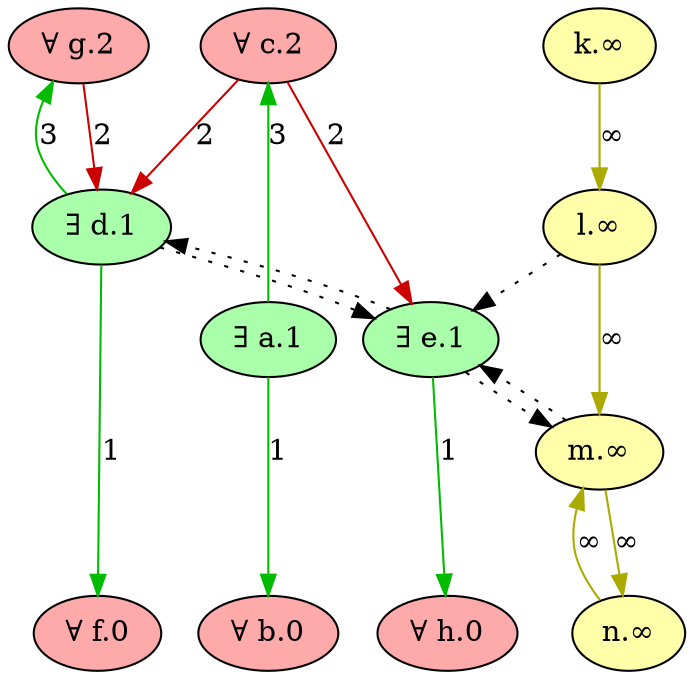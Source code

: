 digraph {
    // Node defaults can be set here if needed
    "b" [style="filled", fillcolor="#FFAAAA", label="∀ b.0"]
    "f" [style="filled", fillcolor="#FFAAAA", label="∀ f.0"]
    "h" [style="filled", fillcolor="#FFAAAA", label="∀ h.0"]
    "e" [style="filled", fillcolor="#AAFFAA", label="∃ e.1"]
    "d" [style="filled", fillcolor="#AAFFAA", label="∃ d.1"]
    "a" [style="filled", fillcolor="#AAFFAA", label="∃ a.1"]
    "c" [style="filled", fillcolor="#FFAAAA", label="∀ c.2"]
    "g" [style="filled", fillcolor="#FFAAAA", label="∀ g.2"]
    "k" [style="filled", fillcolor="#FFFFAA", label="k.∞"]
    "l" [style="filled", fillcolor="#FFFFAA", label="l.∞"]
    "m" [style="filled", fillcolor="#FFFFAA", label="m.∞"]
    "n" [style="filled", fillcolor="#FFFFAA", label="n.∞"]
    "a" -> "b" [color="#00BB00" style="solid" dir="forward" label="1" ]
    "a" -> "c" [color="#00BB00" style="solid" dir="forward" label="3" ]
    "k" -> "l" [color="#AAAA00" style="solid" dir="forward" label="∞" ]
    "c" -> "d" [color="#CC0000" style="solid" dir="forward" label="2" ]
    "c" -> "e" [color="#CC0000" style="solid" dir="forward" label="2" ]
    "l" -> "e" [color="black" style="dotted" dir="forward" label="" constraint=false]
    "l" -> "m" [color="#AAAA00" style="solid" dir="forward" label="∞" ]
    "d" -> "e" [color="black" style="dotted" dir="forward" label="" constraint=false]
    "e" -> "d" [color="black" style="dotted" dir="forward" label="" constraint=false]
    "e" -> "m" [color="black" style="dotted" dir="forward" label="" constraint=false]
    "m" -> "e" [color="black" style="dotted" dir="forward" label="" constraint=false]
    "d" -> "f" [color="#00BB00" style="solid" dir="forward" label="1" ]
    "d" -> "g" [color="#00BB00" style="solid" dir="forward" label="3" ]
    "g" -> "d" [color="#CC0000" style="solid" dir="forward" label="2" ]
    "e" -> "h" [color="#00BB00" style="solid" dir="forward" label="1" ]
    "m" -> "n" [color="#AAAA00" style="solid" dir="forward" label="∞" ]
    "n" -> "m" [color="#AAAA00" style="solid" dir="forward" label="∞" ]
    {rank = max b f h}
    {rank = min c g}
}